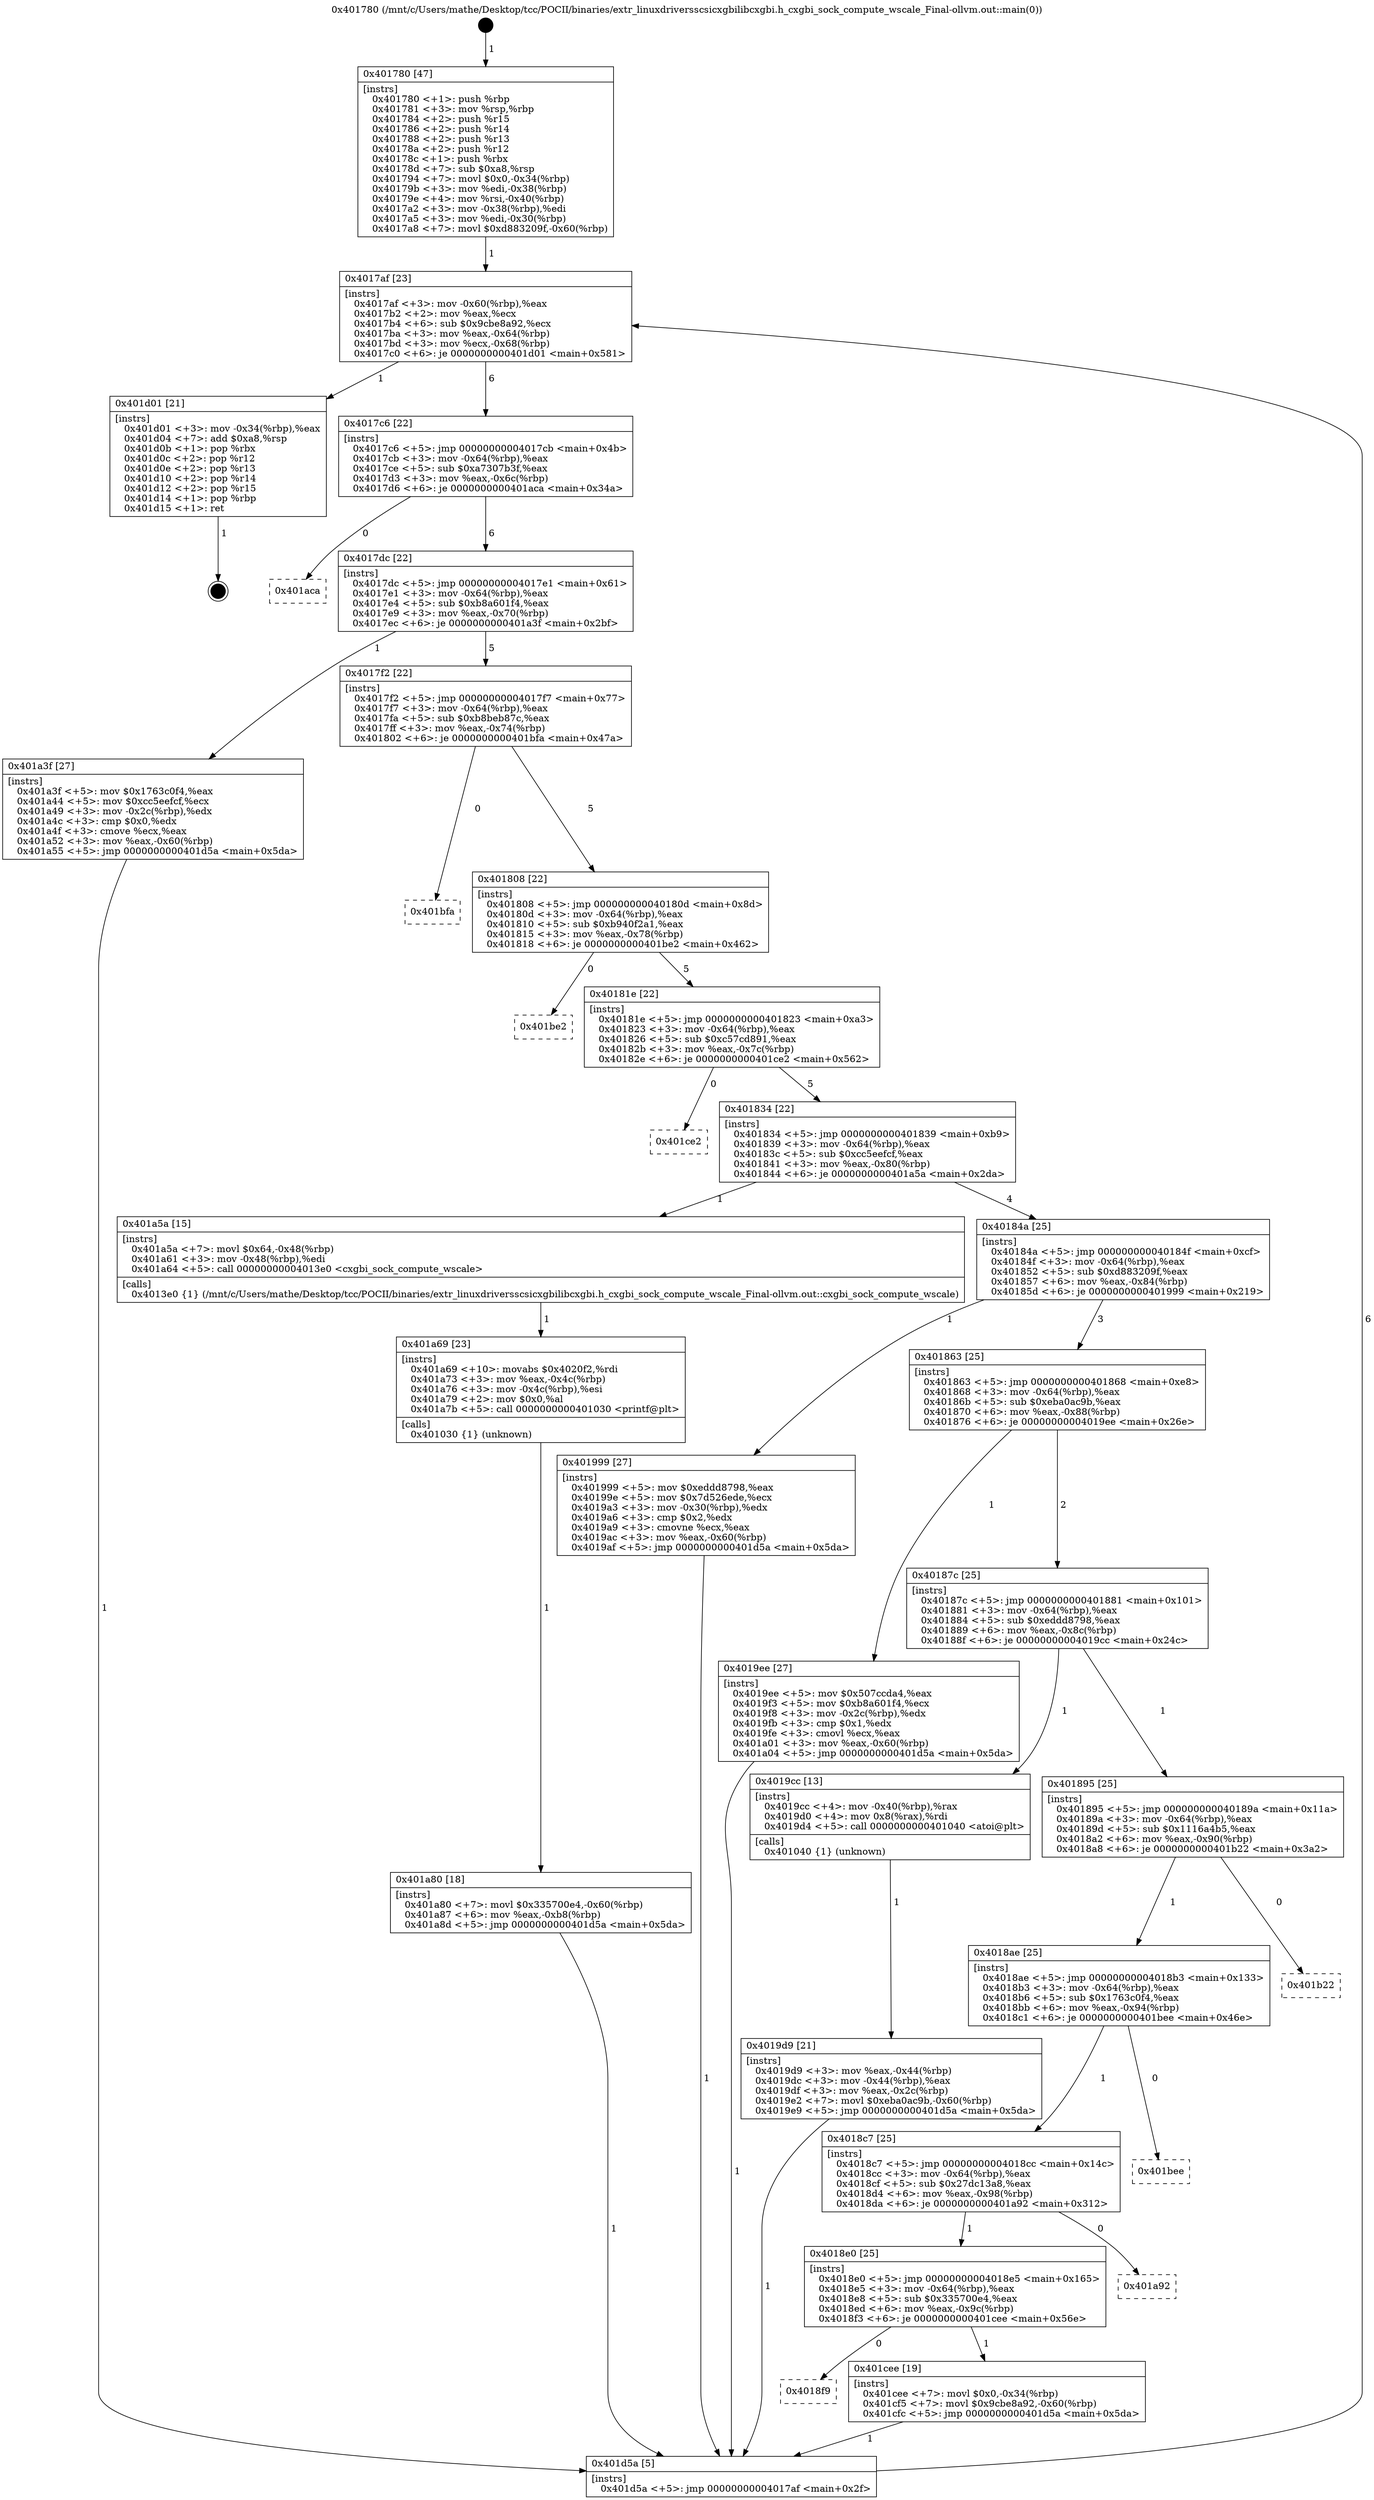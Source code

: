digraph "0x401780" {
  label = "0x401780 (/mnt/c/Users/mathe/Desktop/tcc/POCII/binaries/extr_linuxdriversscsicxgbilibcxgbi.h_cxgbi_sock_compute_wscale_Final-ollvm.out::main(0))"
  labelloc = "t"
  node[shape=record]

  Entry [label="",width=0.3,height=0.3,shape=circle,fillcolor=black,style=filled]
  "0x4017af" [label="{
     0x4017af [23]\l
     | [instrs]\l
     &nbsp;&nbsp;0x4017af \<+3\>: mov -0x60(%rbp),%eax\l
     &nbsp;&nbsp;0x4017b2 \<+2\>: mov %eax,%ecx\l
     &nbsp;&nbsp;0x4017b4 \<+6\>: sub $0x9cbe8a92,%ecx\l
     &nbsp;&nbsp;0x4017ba \<+3\>: mov %eax,-0x64(%rbp)\l
     &nbsp;&nbsp;0x4017bd \<+3\>: mov %ecx,-0x68(%rbp)\l
     &nbsp;&nbsp;0x4017c0 \<+6\>: je 0000000000401d01 \<main+0x581\>\l
  }"]
  "0x401d01" [label="{
     0x401d01 [21]\l
     | [instrs]\l
     &nbsp;&nbsp;0x401d01 \<+3\>: mov -0x34(%rbp),%eax\l
     &nbsp;&nbsp;0x401d04 \<+7\>: add $0xa8,%rsp\l
     &nbsp;&nbsp;0x401d0b \<+1\>: pop %rbx\l
     &nbsp;&nbsp;0x401d0c \<+2\>: pop %r12\l
     &nbsp;&nbsp;0x401d0e \<+2\>: pop %r13\l
     &nbsp;&nbsp;0x401d10 \<+2\>: pop %r14\l
     &nbsp;&nbsp;0x401d12 \<+2\>: pop %r15\l
     &nbsp;&nbsp;0x401d14 \<+1\>: pop %rbp\l
     &nbsp;&nbsp;0x401d15 \<+1\>: ret\l
  }"]
  "0x4017c6" [label="{
     0x4017c6 [22]\l
     | [instrs]\l
     &nbsp;&nbsp;0x4017c6 \<+5\>: jmp 00000000004017cb \<main+0x4b\>\l
     &nbsp;&nbsp;0x4017cb \<+3\>: mov -0x64(%rbp),%eax\l
     &nbsp;&nbsp;0x4017ce \<+5\>: sub $0xa7307b3f,%eax\l
     &nbsp;&nbsp;0x4017d3 \<+3\>: mov %eax,-0x6c(%rbp)\l
     &nbsp;&nbsp;0x4017d6 \<+6\>: je 0000000000401aca \<main+0x34a\>\l
  }"]
  Exit [label="",width=0.3,height=0.3,shape=circle,fillcolor=black,style=filled,peripheries=2]
  "0x401aca" [label="{
     0x401aca\l
  }", style=dashed]
  "0x4017dc" [label="{
     0x4017dc [22]\l
     | [instrs]\l
     &nbsp;&nbsp;0x4017dc \<+5\>: jmp 00000000004017e1 \<main+0x61\>\l
     &nbsp;&nbsp;0x4017e1 \<+3\>: mov -0x64(%rbp),%eax\l
     &nbsp;&nbsp;0x4017e4 \<+5\>: sub $0xb8a601f4,%eax\l
     &nbsp;&nbsp;0x4017e9 \<+3\>: mov %eax,-0x70(%rbp)\l
     &nbsp;&nbsp;0x4017ec \<+6\>: je 0000000000401a3f \<main+0x2bf\>\l
  }"]
  "0x4018f9" [label="{
     0x4018f9\l
  }", style=dashed]
  "0x401a3f" [label="{
     0x401a3f [27]\l
     | [instrs]\l
     &nbsp;&nbsp;0x401a3f \<+5\>: mov $0x1763c0f4,%eax\l
     &nbsp;&nbsp;0x401a44 \<+5\>: mov $0xcc5eefcf,%ecx\l
     &nbsp;&nbsp;0x401a49 \<+3\>: mov -0x2c(%rbp),%edx\l
     &nbsp;&nbsp;0x401a4c \<+3\>: cmp $0x0,%edx\l
     &nbsp;&nbsp;0x401a4f \<+3\>: cmove %ecx,%eax\l
     &nbsp;&nbsp;0x401a52 \<+3\>: mov %eax,-0x60(%rbp)\l
     &nbsp;&nbsp;0x401a55 \<+5\>: jmp 0000000000401d5a \<main+0x5da\>\l
  }"]
  "0x4017f2" [label="{
     0x4017f2 [22]\l
     | [instrs]\l
     &nbsp;&nbsp;0x4017f2 \<+5\>: jmp 00000000004017f7 \<main+0x77\>\l
     &nbsp;&nbsp;0x4017f7 \<+3\>: mov -0x64(%rbp),%eax\l
     &nbsp;&nbsp;0x4017fa \<+5\>: sub $0xb8beb87c,%eax\l
     &nbsp;&nbsp;0x4017ff \<+3\>: mov %eax,-0x74(%rbp)\l
     &nbsp;&nbsp;0x401802 \<+6\>: je 0000000000401bfa \<main+0x47a\>\l
  }"]
  "0x401cee" [label="{
     0x401cee [19]\l
     | [instrs]\l
     &nbsp;&nbsp;0x401cee \<+7\>: movl $0x0,-0x34(%rbp)\l
     &nbsp;&nbsp;0x401cf5 \<+7\>: movl $0x9cbe8a92,-0x60(%rbp)\l
     &nbsp;&nbsp;0x401cfc \<+5\>: jmp 0000000000401d5a \<main+0x5da\>\l
  }"]
  "0x401bfa" [label="{
     0x401bfa\l
  }", style=dashed]
  "0x401808" [label="{
     0x401808 [22]\l
     | [instrs]\l
     &nbsp;&nbsp;0x401808 \<+5\>: jmp 000000000040180d \<main+0x8d\>\l
     &nbsp;&nbsp;0x40180d \<+3\>: mov -0x64(%rbp),%eax\l
     &nbsp;&nbsp;0x401810 \<+5\>: sub $0xb940f2a1,%eax\l
     &nbsp;&nbsp;0x401815 \<+3\>: mov %eax,-0x78(%rbp)\l
     &nbsp;&nbsp;0x401818 \<+6\>: je 0000000000401be2 \<main+0x462\>\l
  }"]
  "0x4018e0" [label="{
     0x4018e0 [25]\l
     | [instrs]\l
     &nbsp;&nbsp;0x4018e0 \<+5\>: jmp 00000000004018e5 \<main+0x165\>\l
     &nbsp;&nbsp;0x4018e5 \<+3\>: mov -0x64(%rbp),%eax\l
     &nbsp;&nbsp;0x4018e8 \<+5\>: sub $0x335700e4,%eax\l
     &nbsp;&nbsp;0x4018ed \<+6\>: mov %eax,-0x9c(%rbp)\l
     &nbsp;&nbsp;0x4018f3 \<+6\>: je 0000000000401cee \<main+0x56e\>\l
  }"]
  "0x401be2" [label="{
     0x401be2\l
  }", style=dashed]
  "0x40181e" [label="{
     0x40181e [22]\l
     | [instrs]\l
     &nbsp;&nbsp;0x40181e \<+5\>: jmp 0000000000401823 \<main+0xa3\>\l
     &nbsp;&nbsp;0x401823 \<+3\>: mov -0x64(%rbp),%eax\l
     &nbsp;&nbsp;0x401826 \<+5\>: sub $0xc57cd891,%eax\l
     &nbsp;&nbsp;0x40182b \<+3\>: mov %eax,-0x7c(%rbp)\l
     &nbsp;&nbsp;0x40182e \<+6\>: je 0000000000401ce2 \<main+0x562\>\l
  }"]
  "0x401a92" [label="{
     0x401a92\l
  }", style=dashed]
  "0x401ce2" [label="{
     0x401ce2\l
  }", style=dashed]
  "0x401834" [label="{
     0x401834 [22]\l
     | [instrs]\l
     &nbsp;&nbsp;0x401834 \<+5\>: jmp 0000000000401839 \<main+0xb9\>\l
     &nbsp;&nbsp;0x401839 \<+3\>: mov -0x64(%rbp),%eax\l
     &nbsp;&nbsp;0x40183c \<+5\>: sub $0xcc5eefcf,%eax\l
     &nbsp;&nbsp;0x401841 \<+3\>: mov %eax,-0x80(%rbp)\l
     &nbsp;&nbsp;0x401844 \<+6\>: je 0000000000401a5a \<main+0x2da\>\l
  }"]
  "0x4018c7" [label="{
     0x4018c7 [25]\l
     | [instrs]\l
     &nbsp;&nbsp;0x4018c7 \<+5\>: jmp 00000000004018cc \<main+0x14c\>\l
     &nbsp;&nbsp;0x4018cc \<+3\>: mov -0x64(%rbp),%eax\l
     &nbsp;&nbsp;0x4018cf \<+5\>: sub $0x27dc13a8,%eax\l
     &nbsp;&nbsp;0x4018d4 \<+6\>: mov %eax,-0x98(%rbp)\l
     &nbsp;&nbsp;0x4018da \<+6\>: je 0000000000401a92 \<main+0x312\>\l
  }"]
  "0x401a5a" [label="{
     0x401a5a [15]\l
     | [instrs]\l
     &nbsp;&nbsp;0x401a5a \<+7\>: movl $0x64,-0x48(%rbp)\l
     &nbsp;&nbsp;0x401a61 \<+3\>: mov -0x48(%rbp),%edi\l
     &nbsp;&nbsp;0x401a64 \<+5\>: call 00000000004013e0 \<cxgbi_sock_compute_wscale\>\l
     | [calls]\l
     &nbsp;&nbsp;0x4013e0 \{1\} (/mnt/c/Users/mathe/Desktop/tcc/POCII/binaries/extr_linuxdriversscsicxgbilibcxgbi.h_cxgbi_sock_compute_wscale_Final-ollvm.out::cxgbi_sock_compute_wscale)\l
  }"]
  "0x40184a" [label="{
     0x40184a [25]\l
     | [instrs]\l
     &nbsp;&nbsp;0x40184a \<+5\>: jmp 000000000040184f \<main+0xcf\>\l
     &nbsp;&nbsp;0x40184f \<+3\>: mov -0x64(%rbp),%eax\l
     &nbsp;&nbsp;0x401852 \<+5\>: sub $0xd883209f,%eax\l
     &nbsp;&nbsp;0x401857 \<+6\>: mov %eax,-0x84(%rbp)\l
     &nbsp;&nbsp;0x40185d \<+6\>: je 0000000000401999 \<main+0x219\>\l
  }"]
  "0x401bee" [label="{
     0x401bee\l
  }", style=dashed]
  "0x401999" [label="{
     0x401999 [27]\l
     | [instrs]\l
     &nbsp;&nbsp;0x401999 \<+5\>: mov $0xeddd8798,%eax\l
     &nbsp;&nbsp;0x40199e \<+5\>: mov $0x7d526ede,%ecx\l
     &nbsp;&nbsp;0x4019a3 \<+3\>: mov -0x30(%rbp),%edx\l
     &nbsp;&nbsp;0x4019a6 \<+3\>: cmp $0x2,%edx\l
     &nbsp;&nbsp;0x4019a9 \<+3\>: cmovne %ecx,%eax\l
     &nbsp;&nbsp;0x4019ac \<+3\>: mov %eax,-0x60(%rbp)\l
     &nbsp;&nbsp;0x4019af \<+5\>: jmp 0000000000401d5a \<main+0x5da\>\l
  }"]
  "0x401863" [label="{
     0x401863 [25]\l
     | [instrs]\l
     &nbsp;&nbsp;0x401863 \<+5\>: jmp 0000000000401868 \<main+0xe8\>\l
     &nbsp;&nbsp;0x401868 \<+3\>: mov -0x64(%rbp),%eax\l
     &nbsp;&nbsp;0x40186b \<+5\>: sub $0xeba0ac9b,%eax\l
     &nbsp;&nbsp;0x401870 \<+6\>: mov %eax,-0x88(%rbp)\l
     &nbsp;&nbsp;0x401876 \<+6\>: je 00000000004019ee \<main+0x26e\>\l
  }"]
  "0x401d5a" [label="{
     0x401d5a [5]\l
     | [instrs]\l
     &nbsp;&nbsp;0x401d5a \<+5\>: jmp 00000000004017af \<main+0x2f\>\l
  }"]
  "0x401780" [label="{
     0x401780 [47]\l
     | [instrs]\l
     &nbsp;&nbsp;0x401780 \<+1\>: push %rbp\l
     &nbsp;&nbsp;0x401781 \<+3\>: mov %rsp,%rbp\l
     &nbsp;&nbsp;0x401784 \<+2\>: push %r15\l
     &nbsp;&nbsp;0x401786 \<+2\>: push %r14\l
     &nbsp;&nbsp;0x401788 \<+2\>: push %r13\l
     &nbsp;&nbsp;0x40178a \<+2\>: push %r12\l
     &nbsp;&nbsp;0x40178c \<+1\>: push %rbx\l
     &nbsp;&nbsp;0x40178d \<+7\>: sub $0xa8,%rsp\l
     &nbsp;&nbsp;0x401794 \<+7\>: movl $0x0,-0x34(%rbp)\l
     &nbsp;&nbsp;0x40179b \<+3\>: mov %edi,-0x38(%rbp)\l
     &nbsp;&nbsp;0x40179e \<+4\>: mov %rsi,-0x40(%rbp)\l
     &nbsp;&nbsp;0x4017a2 \<+3\>: mov -0x38(%rbp),%edi\l
     &nbsp;&nbsp;0x4017a5 \<+3\>: mov %edi,-0x30(%rbp)\l
     &nbsp;&nbsp;0x4017a8 \<+7\>: movl $0xd883209f,-0x60(%rbp)\l
  }"]
  "0x4018ae" [label="{
     0x4018ae [25]\l
     | [instrs]\l
     &nbsp;&nbsp;0x4018ae \<+5\>: jmp 00000000004018b3 \<main+0x133\>\l
     &nbsp;&nbsp;0x4018b3 \<+3\>: mov -0x64(%rbp),%eax\l
     &nbsp;&nbsp;0x4018b6 \<+5\>: sub $0x1763c0f4,%eax\l
     &nbsp;&nbsp;0x4018bb \<+6\>: mov %eax,-0x94(%rbp)\l
     &nbsp;&nbsp;0x4018c1 \<+6\>: je 0000000000401bee \<main+0x46e\>\l
  }"]
  "0x4019ee" [label="{
     0x4019ee [27]\l
     | [instrs]\l
     &nbsp;&nbsp;0x4019ee \<+5\>: mov $0x507ccda4,%eax\l
     &nbsp;&nbsp;0x4019f3 \<+5\>: mov $0xb8a601f4,%ecx\l
     &nbsp;&nbsp;0x4019f8 \<+3\>: mov -0x2c(%rbp),%edx\l
     &nbsp;&nbsp;0x4019fb \<+3\>: cmp $0x1,%edx\l
     &nbsp;&nbsp;0x4019fe \<+3\>: cmovl %ecx,%eax\l
     &nbsp;&nbsp;0x401a01 \<+3\>: mov %eax,-0x60(%rbp)\l
     &nbsp;&nbsp;0x401a04 \<+5\>: jmp 0000000000401d5a \<main+0x5da\>\l
  }"]
  "0x40187c" [label="{
     0x40187c [25]\l
     | [instrs]\l
     &nbsp;&nbsp;0x40187c \<+5\>: jmp 0000000000401881 \<main+0x101\>\l
     &nbsp;&nbsp;0x401881 \<+3\>: mov -0x64(%rbp),%eax\l
     &nbsp;&nbsp;0x401884 \<+5\>: sub $0xeddd8798,%eax\l
     &nbsp;&nbsp;0x401889 \<+6\>: mov %eax,-0x8c(%rbp)\l
     &nbsp;&nbsp;0x40188f \<+6\>: je 00000000004019cc \<main+0x24c\>\l
  }"]
  "0x401b22" [label="{
     0x401b22\l
  }", style=dashed]
  "0x4019cc" [label="{
     0x4019cc [13]\l
     | [instrs]\l
     &nbsp;&nbsp;0x4019cc \<+4\>: mov -0x40(%rbp),%rax\l
     &nbsp;&nbsp;0x4019d0 \<+4\>: mov 0x8(%rax),%rdi\l
     &nbsp;&nbsp;0x4019d4 \<+5\>: call 0000000000401040 \<atoi@plt\>\l
     | [calls]\l
     &nbsp;&nbsp;0x401040 \{1\} (unknown)\l
  }"]
  "0x401895" [label="{
     0x401895 [25]\l
     | [instrs]\l
     &nbsp;&nbsp;0x401895 \<+5\>: jmp 000000000040189a \<main+0x11a\>\l
     &nbsp;&nbsp;0x40189a \<+3\>: mov -0x64(%rbp),%eax\l
     &nbsp;&nbsp;0x40189d \<+5\>: sub $0x1116a4b5,%eax\l
     &nbsp;&nbsp;0x4018a2 \<+6\>: mov %eax,-0x90(%rbp)\l
     &nbsp;&nbsp;0x4018a8 \<+6\>: je 0000000000401b22 \<main+0x3a2\>\l
  }"]
  "0x4019d9" [label="{
     0x4019d9 [21]\l
     | [instrs]\l
     &nbsp;&nbsp;0x4019d9 \<+3\>: mov %eax,-0x44(%rbp)\l
     &nbsp;&nbsp;0x4019dc \<+3\>: mov -0x44(%rbp),%eax\l
     &nbsp;&nbsp;0x4019df \<+3\>: mov %eax,-0x2c(%rbp)\l
     &nbsp;&nbsp;0x4019e2 \<+7\>: movl $0xeba0ac9b,-0x60(%rbp)\l
     &nbsp;&nbsp;0x4019e9 \<+5\>: jmp 0000000000401d5a \<main+0x5da\>\l
  }"]
  "0x401a69" [label="{
     0x401a69 [23]\l
     | [instrs]\l
     &nbsp;&nbsp;0x401a69 \<+10\>: movabs $0x4020f2,%rdi\l
     &nbsp;&nbsp;0x401a73 \<+3\>: mov %eax,-0x4c(%rbp)\l
     &nbsp;&nbsp;0x401a76 \<+3\>: mov -0x4c(%rbp),%esi\l
     &nbsp;&nbsp;0x401a79 \<+2\>: mov $0x0,%al\l
     &nbsp;&nbsp;0x401a7b \<+5\>: call 0000000000401030 \<printf@plt\>\l
     | [calls]\l
     &nbsp;&nbsp;0x401030 \{1\} (unknown)\l
  }"]
  "0x401a80" [label="{
     0x401a80 [18]\l
     | [instrs]\l
     &nbsp;&nbsp;0x401a80 \<+7\>: movl $0x335700e4,-0x60(%rbp)\l
     &nbsp;&nbsp;0x401a87 \<+6\>: mov %eax,-0xb8(%rbp)\l
     &nbsp;&nbsp;0x401a8d \<+5\>: jmp 0000000000401d5a \<main+0x5da\>\l
  }"]
  Entry -> "0x401780" [label=" 1"]
  "0x4017af" -> "0x401d01" [label=" 1"]
  "0x4017af" -> "0x4017c6" [label=" 6"]
  "0x401d01" -> Exit [label=" 1"]
  "0x4017c6" -> "0x401aca" [label=" 0"]
  "0x4017c6" -> "0x4017dc" [label=" 6"]
  "0x401cee" -> "0x401d5a" [label=" 1"]
  "0x4017dc" -> "0x401a3f" [label=" 1"]
  "0x4017dc" -> "0x4017f2" [label=" 5"]
  "0x4018e0" -> "0x4018f9" [label=" 0"]
  "0x4017f2" -> "0x401bfa" [label=" 0"]
  "0x4017f2" -> "0x401808" [label=" 5"]
  "0x4018e0" -> "0x401cee" [label=" 1"]
  "0x401808" -> "0x401be2" [label=" 0"]
  "0x401808" -> "0x40181e" [label=" 5"]
  "0x4018c7" -> "0x4018e0" [label=" 1"]
  "0x40181e" -> "0x401ce2" [label=" 0"]
  "0x40181e" -> "0x401834" [label=" 5"]
  "0x4018c7" -> "0x401a92" [label=" 0"]
  "0x401834" -> "0x401a5a" [label=" 1"]
  "0x401834" -> "0x40184a" [label=" 4"]
  "0x4018ae" -> "0x4018c7" [label=" 1"]
  "0x40184a" -> "0x401999" [label=" 1"]
  "0x40184a" -> "0x401863" [label=" 3"]
  "0x401999" -> "0x401d5a" [label=" 1"]
  "0x401780" -> "0x4017af" [label=" 1"]
  "0x401d5a" -> "0x4017af" [label=" 6"]
  "0x4018ae" -> "0x401bee" [label=" 0"]
  "0x401863" -> "0x4019ee" [label=" 1"]
  "0x401863" -> "0x40187c" [label=" 2"]
  "0x401895" -> "0x4018ae" [label=" 1"]
  "0x40187c" -> "0x4019cc" [label=" 1"]
  "0x40187c" -> "0x401895" [label=" 1"]
  "0x4019cc" -> "0x4019d9" [label=" 1"]
  "0x4019d9" -> "0x401d5a" [label=" 1"]
  "0x4019ee" -> "0x401d5a" [label=" 1"]
  "0x401a3f" -> "0x401d5a" [label=" 1"]
  "0x401a5a" -> "0x401a69" [label=" 1"]
  "0x401a69" -> "0x401a80" [label=" 1"]
  "0x401a80" -> "0x401d5a" [label=" 1"]
  "0x401895" -> "0x401b22" [label=" 0"]
}
